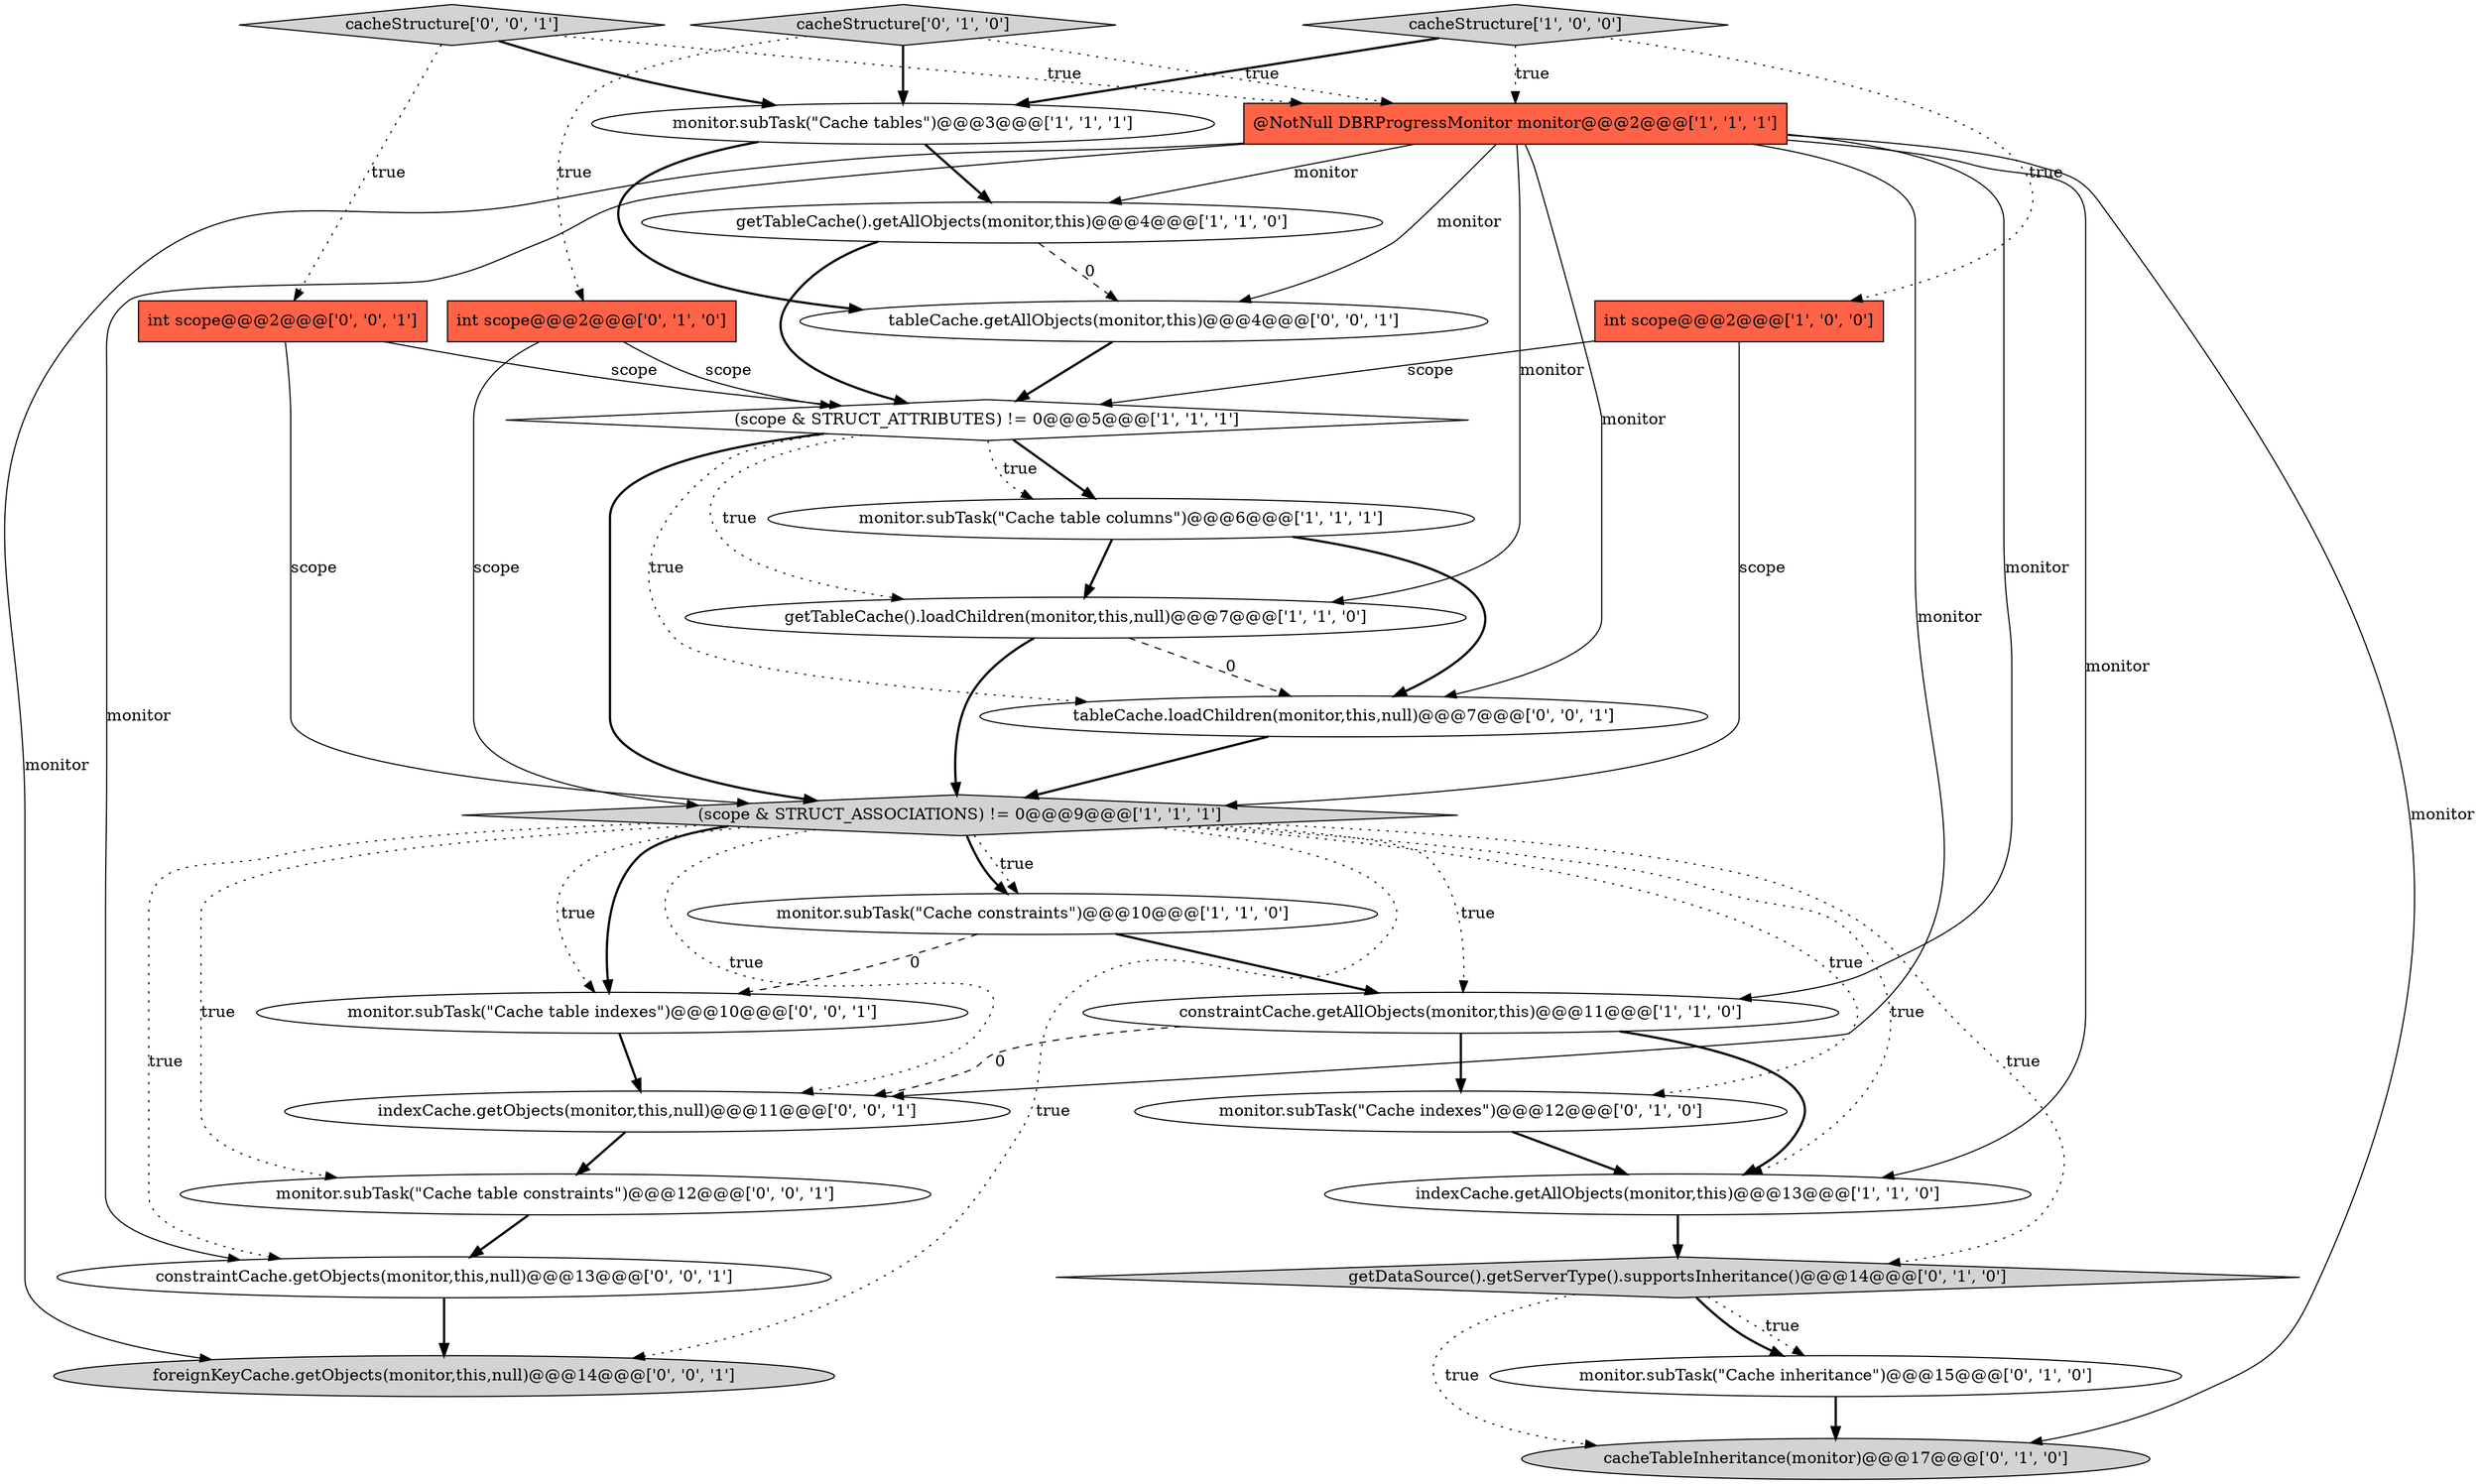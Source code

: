 digraph {
11 [style = filled, label = "cacheStructure['1', '0', '0']", fillcolor = lightgray, shape = diamond image = "AAA0AAABBB1BBB"];
19 [style = filled, label = "indexCache.getObjects(monitor,this,null)@@@11@@@['0', '0', '1']", fillcolor = white, shape = ellipse image = "AAA0AAABBB3BBB"];
25 [style = filled, label = "tableCache.loadChildren(monitor,this,null)@@@7@@@['0', '0', '1']", fillcolor = white, shape = ellipse image = "AAA0AAABBB3BBB"];
5 [style = filled, label = "(scope & STRUCT_ASSOCIATIONS) != 0@@@9@@@['1', '1', '1']", fillcolor = lightgray, shape = diamond image = "AAA0AAABBB1BBB"];
6 [style = filled, label = "monitor.subTask(\"Cache constraints\")@@@10@@@['1', '1', '0']", fillcolor = white, shape = ellipse image = "AAA0AAABBB1BBB"];
23 [style = filled, label = "cacheStructure['0', '0', '1']", fillcolor = lightgray, shape = diamond image = "AAA0AAABBB3BBB"];
20 [style = filled, label = "foreignKeyCache.getObjects(monitor,this,null)@@@14@@@['0', '0', '1']", fillcolor = lightgray, shape = ellipse image = "AAA0AAABBB3BBB"];
7 [style = filled, label = "monitor.subTask(\"Cache table columns\")@@@6@@@['1', '1', '1']", fillcolor = white, shape = ellipse image = "AAA0AAABBB1BBB"];
17 [style = filled, label = "monitor.subTask(\"Cache indexes\")@@@12@@@['0', '1', '0']", fillcolor = white, shape = ellipse image = "AAA1AAABBB2BBB"];
2 [style = filled, label = "@NotNull DBRProgressMonitor monitor@@@2@@@['1', '1', '1']", fillcolor = tomato, shape = box image = "AAA0AAABBB1BBB"];
24 [style = filled, label = "constraintCache.getObjects(monitor,this,null)@@@13@@@['0', '0', '1']", fillcolor = white, shape = ellipse image = "AAA0AAABBB3BBB"];
8 [style = filled, label = "getTableCache().loadChildren(monitor,this,null)@@@7@@@['1', '1', '0']", fillcolor = white, shape = ellipse image = "AAA0AAABBB1BBB"];
13 [style = filled, label = "cacheTableInheritance(monitor)@@@17@@@['0', '1', '0']", fillcolor = lightgray, shape = ellipse image = "AAA1AAABBB2BBB"];
1 [style = filled, label = "getTableCache().getAllObjects(monitor,this)@@@4@@@['1', '1', '0']", fillcolor = white, shape = ellipse image = "AAA0AAABBB1BBB"];
16 [style = filled, label = "cacheStructure['0', '1', '0']", fillcolor = lightgray, shape = diamond image = "AAA0AAABBB2BBB"];
21 [style = filled, label = "tableCache.getAllObjects(monitor,this)@@@4@@@['0', '0', '1']", fillcolor = white, shape = ellipse image = "AAA0AAABBB3BBB"];
4 [style = filled, label = "monitor.subTask(\"Cache tables\")@@@3@@@['1', '1', '1']", fillcolor = white, shape = ellipse image = "AAA0AAABBB1BBB"];
12 [style = filled, label = "int scope@@@2@@@['0', '1', '0']", fillcolor = tomato, shape = box image = "AAA0AAABBB2BBB"];
15 [style = filled, label = "monitor.subTask(\"Cache inheritance\")@@@15@@@['0', '1', '0']", fillcolor = white, shape = ellipse image = "AAA1AAABBB2BBB"];
14 [style = filled, label = "getDataSource().getServerType().supportsInheritance()@@@14@@@['0', '1', '0']", fillcolor = lightgray, shape = diamond image = "AAA1AAABBB2BBB"];
3 [style = filled, label = "(scope & STRUCT_ATTRIBUTES) != 0@@@5@@@['1', '1', '1']", fillcolor = white, shape = diamond image = "AAA0AAABBB1BBB"];
18 [style = filled, label = "int scope@@@2@@@['0', '0', '1']", fillcolor = tomato, shape = box image = "AAA0AAABBB3BBB"];
0 [style = filled, label = "int scope@@@2@@@['1', '0', '0']", fillcolor = tomato, shape = box image = "AAA0AAABBB1BBB"];
9 [style = filled, label = "constraintCache.getAllObjects(monitor,this)@@@11@@@['1', '1', '0']", fillcolor = white, shape = ellipse image = "AAA0AAABBB1BBB"];
26 [style = filled, label = "monitor.subTask(\"Cache table constraints\")@@@12@@@['0', '0', '1']", fillcolor = white, shape = ellipse image = "AAA0AAABBB3BBB"];
22 [style = filled, label = "monitor.subTask(\"Cache table indexes\")@@@10@@@['0', '0', '1']", fillcolor = white, shape = ellipse image = "AAA0AAABBB3BBB"];
10 [style = filled, label = "indexCache.getAllObjects(monitor,this)@@@13@@@['1', '1', '0']", fillcolor = white, shape = ellipse image = "AAA0AAABBB1BBB"];
5->14 [style = dotted, label="true"];
22->19 [style = bold, label=""];
26->24 [style = bold, label=""];
5->17 [style = dotted, label="true"];
5->19 [style = dotted, label="true"];
11->4 [style = bold, label=""];
2->21 [style = solid, label="monitor"];
21->3 [style = bold, label=""];
7->8 [style = bold, label=""];
5->10 [style = dotted, label="true"];
11->2 [style = dotted, label="true"];
2->24 [style = solid, label="monitor"];
8->5 [style = bold, label=""];
16->4 [style = bold, label=""];
5->22 [style = dotted, label="true"];
16->2 [style = dotted, label="true"];
18->3 [style = solid, label="scope"];
0->5 [style = solid, label="scope"];
24->20 [style = bold, label=""];
5->9 [style = dotted, label="true"];
5->20 [style = dotted, label="true"];
23->2 [style = dotted, label="true"];
8->25 [style = dashed, label="0"];
3->8 [style = dotted, label="true"];
2->1 [style = solid, label="monitor"];
1->21 [style = dashed, label="0"];
11->0 [style = dotted, label="true"];
18->5 [style = solid, label="scope"];
2->9 [style = solid, label="monitor"];
6->22 [style = dashed, label="0"];
3->7 [style = bold, label=""];
2->13 [style = solid, label="monitor"];
2->25 [style = solid, label="monitor"];
3->5 [style = bold, label=""];
4->1 [style = bold, label=""];
6->9 [style = bold, label=""];
2->19 [style = solid, label="monitor"];
5->6 [style = dotted, label="true"];
16->12 [style = dotted, label="true"];
9->19 [style = dashed, label="0"];
1->3 [style = bold, label=""];
14->13 [style = dotted, label="true"];
25->5 [style = bold, label=""];
14->15 [style = dotted, label="true"];
5->26 [style = dotted, label="true"];
9->17 [style = bold, label=""];
12->5 [style = solid, label="scope"];
23->18 [style = dotted, label="true"];
5->24 [style = dotted, label="true"];
19->26 [style = bold, label=""];
0->3 [style = solid, label="scope"];
15->13 [style = bold, label=""];
7->25 [style = bold, label=""];
5->22 [style = bold, label=""];
3->25 [style = dotted, label="true"];
12->3 [style = solid, label="scope"];
3->7 [style = dotted, label="true"];
14->15 [style = bold, label=""];
4->21 [style = bold, label=""];
2->20 [style = solid, label="monitor"];
2->10 [style = solid, label="monitor"];
2->8 [style = solid, label="monitor"];
10->14 [style = bold, label=""];
17->10 [style = bold, label=""];
23->4 [style = bold, label=""];
5->6 [style = bold, label=""];
9->10 [style = bold, label=""];
}
